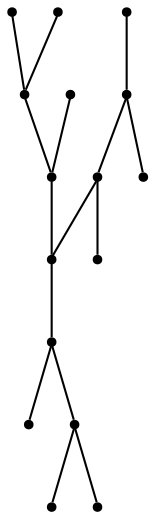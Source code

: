 graph {
  node [shape=point,comment="{\"directed\":false,\"doi\":\"10.1007/978-3-642-36763-2_23\",\"figure\":\"4 (1)\"}"]

  v0 [pos="1011.479182371927,1846.907165364503"]
  v1 [pos="960.9427686639008,1820.0277161488705"]
  v2 [pos="912.4077800744872,1789.0226325352369"]
  v3 [pos="934.9239876253098,1862.1596764306767"]
  v4 [pos="867.7506202530521,1757.1424413293516"]
  v5 [pos="888.0151688742981,1832.4047465202598"]
  v6 [pos="866.1243867904927,1709.0096160947194"]
  v7 [pos="907.5292705592808,1704.2587776677242"]
  v8 [pos="861.3709623686898,1660.5016175717362"]
  v9 [pos="908.2797811197015,1651.1250832654532"]
  v10 [pos="859.6197074368844,1614.244150069315"]
  v11 [pos="828.5973317896835,1793.3984248512672"]
  v12 [pos="805.0803798674758,1768.3943333678458"]
  v13 [pos="794.3226800898358,1828.4041274925803"]
  v14 [pos="770.6805794500674,1801.1496321659827"]
  v15 [pos="764.3009851898624,1861.1595534681032"]

  v0 -- v1 [id="-1",pos="1011.479182371927,1846.907165364503 960.9427686639008,1820.0277161488705 960.9427686639008,1820.0277161488705 960.9427686639008,1820.0277161488705"]
  v15 -- v13 [id="-2",pos="764.3009851898624,1861.1595534681032 794.3226800898358,1828.4041274925803 794.3226800898358,1828.4041274925803 794.3226800898358,1828.4041274925803"]
  v13 -- v11 [id="-3",pos="794.3226800898358,1828.4041274925803 828.5973317896835,1793.3984248512672 828.5973317896835,1793.3984248512672 828.5973317896835,1793.3984248512672"]
  v13 -- v14 [id="-4",pos="794.3226800898358,1828.4041274925803 770.6805794500674,1801.1496321659827 770.6805794500674,1801.1496321659827 770.6805794500674,1801.1496321659827"]
  v11 -- v4 [id="-5",pos="828.5973317896835,1793.3984248512672 867.7506202530521,1757.1424413293516 867.7506202530521,1757.1424413293516 867.7506202530521,1757.1424413293516"]
  v11 -- v12 [id="-6",pos="828.5973317896835,1793.3984248512672 805.0803798674758,1768.3943333678458 805.0803798674758,1768.3943333678458 805.0803798674758,1768.3943333678458"]
  v8 -- v10 [id="-7",pos="861.3709623686898,1660.5016175717362 859.6197074368844,1614.244150069315 859.6197074368844,1614.244150069315 859.6197074368844,1614.244150069315"]
  v8 -- v9 [id="-8",pos="861.3709623686898,1660.5016175717362 908.2797811197015,1651.1250832654532 908.2797811197015,1651.1250832654532 908.2797811197015,1651.1250832654532"]
  v6 -- v8 [id="-9",pos="866.1243867904927,1709.0096160947194 861.3709623686898,1660.5016175717362 861.3709623686898,1660.5016175717362 861.3709623686898,1660.5016175717362"]
  v6 -- v7 [id="-10",pos="866.1243867904927,1709.0096160947194 907.5292705592808,1704.2587776677242 907.5292705592808,1704.2587776677242 907.5292705592808,1704.2587776677242"]
  v4 -- v6 [id="-11",pos="867.7506202530521,1757.1424413293516 866.1243867904927,1709.0096160947194 866.1243867904927,1709.0096160947194 866.1243867904927,1709.0096160947194"]
  v5 -- v2 [id="-12",pos="888.0151688742981,1832.4047465202598 912.4077800744872,1789.0226325352369 912.4077800744872,1789.0226325352369 912.4077800744872,1789.0226325352369"]
  v2 -- v4 [id="-13",pos="912.4077800744872,1789.0226325352369 867.7506202530521,1757.1424413293516 867.7506202530521,1757.1424413293516 867.7506202530521,1757.1424413293516"]
  v3 -- v1 [id="-14",pos="934.9239876253098,1862.1596764306767 960.9427686639008,1820.0277161488705 960.9427686639008,1820.0277161488705 960.9427686639008,1820.0277161488705"]
  v1 -- v2 [id="-15",pos="960.9427686639008,1820.0277161488705 912.4077800744872,1789.0226325352369 912.4077800744872,1789.0226325352369 912.4077800744872,1789.0226325352369"]
}